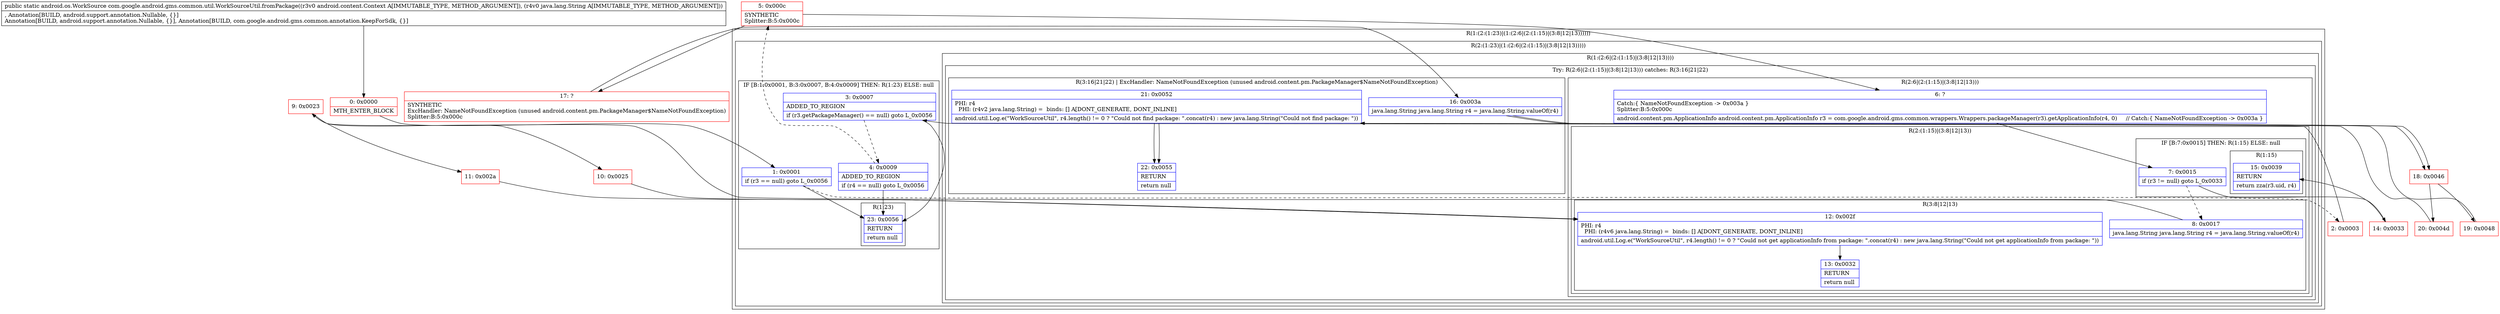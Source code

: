 digraph "CFG forcom.google.android.gms.common.util.WorkSourceUtil.fromPackage(Landroid\/content\/Context;Ljava\/lang\/String;)Landroid\/os\/WorkSource;" {
subgraph cluster_Region_1613692741 {
label = "R(1:(2:(1:23)|(1:(2:6|(2:(1:15)|(3:8|12|13))))))";
node [shape=record,color=blue];
subgraph cluster_Region_1652475438 {
label = "R(2:(1:23)|(1:(2:6|(2:(1:15)|(3:8|12|13)))))";
node [shape=record,color=blue];
subgraph cluster_IfRegion_1147889109 {
label = "IF [B:1:0x0001, B:3:0x0007, B:4:0x0009] THEN: R(1:23) ELSE: null";
node [shape=record,color=blue];
Node_1 [shape=record,label="{1\:\ 0x0001|if (r3 == null) goto L_0x0056\l}"];
Node_3 [shape=record,label="{3\:\ 0x0007|ADDED_TO_REGION\l|if (r3.getPackageManager() == null) goto L_0x0056\l}"];
Node_4 [shape=record,label="{4\:\ 0x0009|ADDED_TO_REGION\l|if (r4 == null) goto L_0x0056\l}"];
subgraph cluster_Region_1013350130 {
label = "R(1:23)";
node [shape=record,color=blue];
Node_23 [shape=record,label="{23\:\ 0x0056|RETURN\l|return null\l}"];
}
}
subgraph cluster_Region_732261100 {
label = "R(1:(2:6|(2:(1:15)|(3:8|12|13))))";
node [shape=record,color=blue];
subgraph cluster_TryCatchRegion_1065256448 {
label = "Try: R(2:6|(2:(1:15)|(3:8|12|13))) catches: R(3:16|21|22)";
node [shape=record,color=blue];
subgraph cluster_Region_11411058 {
label = "R(2:6|(2:(1:15)|(3:8|12|13)))";
node [shape=record,color=blue];
Node_6 [shape=record,label="{6\:\ ?|Catch:\{ NameNotFoundException \-\> 0x003a \}\lSplitter:B:5:0x000c\l|android.content.pm.ApplicationInfo android.content.pm.ApplicationInfo r3 = com.google.android.gms.common.wrappers.Wrappers.packageManager(r3).getApplicationInfo(r4, 0)     \/\/ Catch:\{ NameNotFoundException \-\> 0x003a \}\l}"];
subgraph cluster_Region_547621367 {
label = "R(2:(1:15)|(3:8|12|13))";
node [shape=record,color=blue];
subgraph cluster_IfRegion_1643894327 {
label = "IF [B:7:0x0015] THEN: R(1:15) ELSE: null";
node [shape=record,color=blue];
Node_7 [shape=record,label="{7\:\ 0x0015|if (r3 != null) goto L_0x0033\l}"];
subgraph cluster_Region_474782063 {
label = "R(1:15)";
node [shape=record,color=blue];
Node_15 [shape=record,label="{15\:\ 0x0039|RETURN\l|return zza(r3.uid, r4)\l}"];
}
}
subgraph cluster_Region_1770300799 {
label = "R(3:8|12|13)";
node [shape=record,color=blue];
Node_8 [shape=record,label="{8\:\ 0x0017|java.lang.String java.lang.String r4 = java.lang.String.valueOf(r4)\l}"];
Node_12 [shape=record,label="{12\:\ 0x002f|PHI: r4 \l  PHI: (r4v6 java.lang.String) =  binds: [] A[DONT_GENERATE, DONT_INLINE]\l|android.util.Log.e(\"WorkSourceUtil\", r4.length() != 0 ? \"Could not get applicationInfo from package: \".concat(r4) : new java.lang.String(\"Could not get applicationInfo from package: \"))\l}"];
Node_13 [shape=record,label="{13\:\ 0x0032|RETURN\l|return null\l}"];
}
}
}
subgraph cluster_Region_468568587 {
label = "R(3:16|21|22) | ExcHandler: NameNotFoundException (unused android.content.pm.PackageManager$NameNotFoundException)\l";
node [shape=record,color=blue];
Node_16 [shape=record,label="{16\:\ 0x003a|java.lang.String java.lang.String r4 = java.lang.String.valueOf(r4)\l}"];
Node_21 [shape=record,label="{21\:\ 0x0052|PHI: r4 \l  PHI: (r4v2 java.lang.String) =  binds: [] A[DONT_GENERATE, DONT_INLINE]\l|android.util.Log.e(\"WorkSourceUtil\", r4.length() != 0 ? \"Could not find package: \".concat(r4) : new java.lang.String(\"Could not find package: \"))\l}"];
Node_22 [shape=record,label="{22\:\ 0x0055|RETURN\l|return null\l}"];
}
}
}
}
}
subgraph cluster_Region_468568587 {
label = "R(3:16|21|22) | ExcHandler: NameNotFoundException (unused android.content.pm.PackageManager$NameNotFoundException)\l";
node [shape=record,color=blue];
Node_16 [shape=record,label="{16\:\ 0x003a|java.lang.String java.lang.String r4 = java.lang.String.valueOf(r4)\l}"];
Node_21 [shape=record,label="{21\:\ 0x0052|PHI: r4 \l  PHI: (r4v2 java.lang.String) =  binds: [] A[DONT_GENERATE, DONT_INLINE]\l|android.util.Log.e(\"WorkSourceUtil\", r4.length() != 0 ? \"Could not find package: \".concat(r4) : new java.lang.String(\"Could not find package: \"))\l}"];
Node_22 [shape=record,label="{22\:\ 0x0055|RETURN\l|return null\l}"];
}
Node_0 [shape=record,color=red,label="{0\:\ 0x0000|MTH_ENTER_BLOCK\l}"];
Node_2 [shape=record,color=red,label="{2\:\ 0x0003}"];
Node_5 [shape=record,color=red,label="{5\:\ 0x000c|SYNTHETIC\lSplitter:B:5:0x000c\l}"];
Node_9 [shape=record,color=red,label="{9\:\ 0x0023}"];
Node_10 [shape=record,color=red,label="{10\:\ 0x0025}"];
Node_11 [shape=record,color=red,label="{11\:\ 0x002a}"];
Node_14 [shape=record,color=red,label="{14\:\ 0x0033}"];
Node_17 [shape=record,color=red,label="{17\:\ ?|SYNTHETIC\lExcHandler: NameNotFoundException (unused android.content.pm.PackageManager$NameNotFoundException)\lSplitter:B:5:0x000c\l}"];
Node_18 [shape=record,color=red,label="{18\:\ 0x0046}"];
Node_19 [shape=record,color=red,label="{19\:\ 0x0048}"];
Node_20 [shape=record,color=red,label="{20\:\ 0x004d}"];
MethodNode[shape=record,label="{public static android.os.WorkSource com.google.android.gms.common.util.WorkSourceUtil.fromPackage((r3v0 android.content.Context A[IMMUTABLE_TYPE, METHOD_ARGUMENT]), (r4v0 java.lang.String A[IMMUTABLE_TYPE, METHOD_ARGUMENT]))  | , Annotation[BUILD, android.support.annotation.Nullable, \{\}]\lAnnotation[BUILD, android.support.annotation.Nullable, \{\}], Annotation[BUILD, com.google.android.gms.common.annotation.KeepForSdk, \{\}]\l}"];
MethodNode -> Node_0;
Node_1 -> Node_2[style=dashed];
Node_1 -> Node_23;
Node_3 -> Node_4[style=dashed];
Node_3 -> Node_23;
Node_4 -> Node_5[style=dashed];
Node_4 -> Node_23;
Node_6 -> Node_7;
Node_7 -> Node_8[style=dashed];
Node_7 -> Node_14;
Node_8 -> Node_9;
Node_12 -> Node_13;
Node_16 -> Node_18;
Node_21 -> Node_22;
Node_16 -> Node_18;
Node_21 -> Node_22;
Node_0 -> Node_1;
Node_2 -> Node_3;
Node_5 -> Node_6;
Node_5 -> Node_17;
Node_9 -> Node_10;
Node_9 -> Node_11;
Node_10 -> Node_12;
Node_11 -> Node_12;
Node_14 -> Node_15;
Node_17 -> Node_16;
Node_18 -> Node_19;
Node_18 -> Node_20;
Node_19 -> Node_21;
Node_20 -> Node_21;
}

